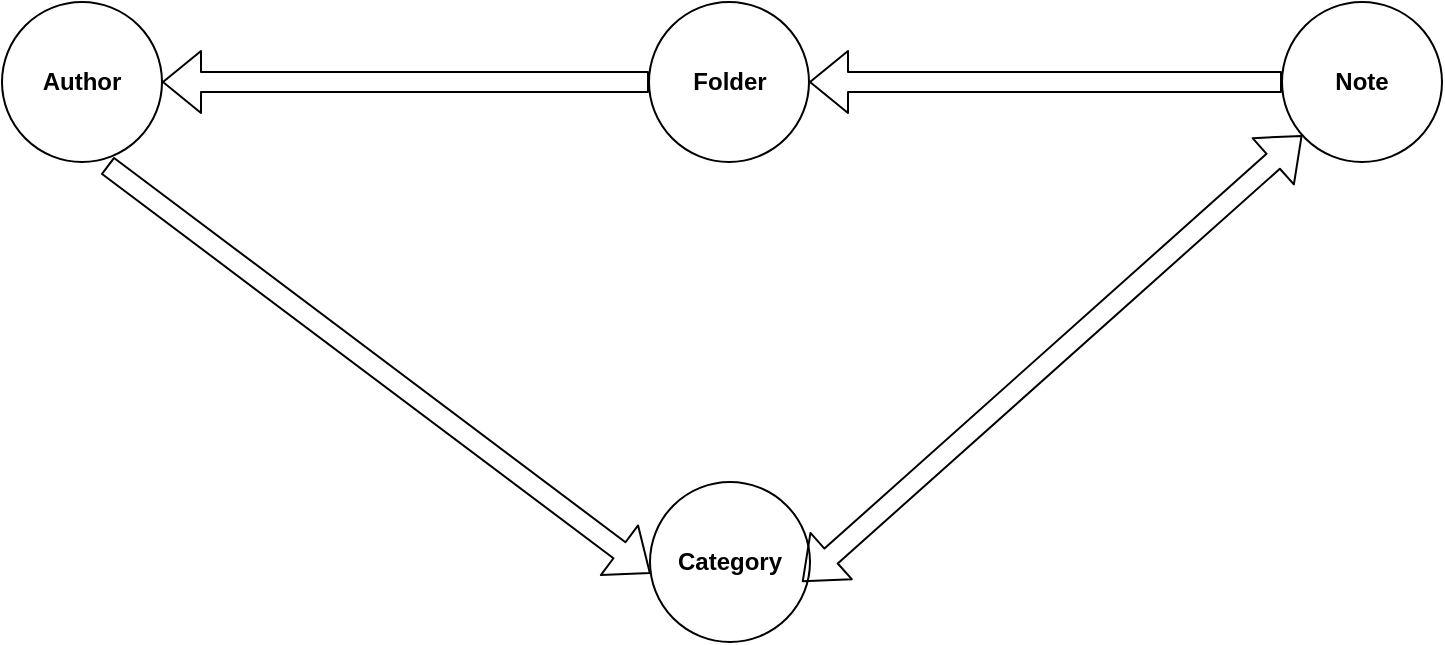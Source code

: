 <mxfile>
    <diagram id="dVKJ6rkIHex9XGCaOwKX" name="Page-1">
        <mxGraphModel dx="1349" dy="660" grid="1" gridSize="10" guides="1" tooltips="1" connect="1" arrows="1" fold="1" page="1" pageScale="1" pageWidth="827" pageHeight="1169" math="0" shadow="0">
            <root>
                <mxCell id="0"/>
                <mxCell id="1" parent="0"/>
                <mxCell id="10" value="" style="group" vertex="1" connectable="0" parent="1">
                    <mxGeometry x="374" y="290" width="80" height="80" as="geometry"/>
                </mxCell>
                <mxCell id="5" value="" style="ellipse;whiteSpace=wrap;html=1;" vertex="1" parent="10">
                    <mxGeometry width="80" height="80" as="geometry"/>
                </mxCell>
                <mxCell id="9" value="Category" style="text;html=1;strokeColor=none;fillColor=none;align=center;verticalAlign=middle;whiteSpace=wrap;rounded=0;fontStyle=1" vertex="1" parent="10">
                    <mxGeometry x="10" y="25" width="60" height="30" as="geometry"/>
                </mxCell>
                <mxCell id="11" value="" style="group" vertex="1" connectable="0" parent="1">
                    <mxGeometry x="373.5" y="50" width="80" height="80" as="geometry"/>
                </mxCell>
                <mxCell id="3" value="" style="ellipse;whiteSpace=wrap;html=1;" vertex="1" parent="11">
                    <mxGeometry width="80" height="80" as="geometry"/>
                </mxCell>
                <mxCell id="7" value="Folder" style="text;html=1;strokeColor=none;fillColor=none;align=center;verticalAlign=middle;whiteSpace=wrap;rounded=0;fontStyle=1" vertex="1" parent="11">
                    <mxGeometry x="10.5" y="25" width="60" height="30" as="geometry"/>
                </mxCell>
                <mxCell id="12" value="" style="group" vertex="1" connectable="0" parent="1">
                    <mxGeometry x="690" y="50" width="80" height="80" as="geometry"/>
                </mxCell>
                <mxCell id="4" value="" style="ellipse;whiteSpace=wrap;html=1;" vertex="1" parent="12">
                    <mxGeometry width="80" height="80" as="geometry"/>
                </mxCell>
                <mxCell id="8" value="Note" style="text;html=1;strokeColor=none;fillColor=none;align=center;verticalAlign=middle;whiteSpace=wrap;rounded=0;fontStyle=1" vertex="1" parent="12">
                    <mxGeometry x="10" y="25" width="60" height="30" as="geometry"/>
                </mxCell>
                <mxCell id="14" value="" style="group" vertex="1" connectable="0" parent="1">
                    <mxGeometry x="50" y="50" width="80" height="80" as="geometry"/>
                </mxCell>
                <mxCell id="2" value="" style="ellipse;whiteSpace=wrap;html=1;" vertex="1" parent="14">
                    <mxGeometry width="80" height="80" as="geometry"/>
                </mxCell>
                <mxCell id="6" value="Author" style="text;html=1;strokeColor=none;fillColor=none;align=center;verticalAlign=middle;whiteSpace=wrap;rounded=0;fontStyle=1" vertex="1" parent="14">
                    <mxGeometry x="10" y="25" width="60" height="30" as="geometry"/>
                </mxCell>
                <mxCell id="17" value="" style="shape=flexArrow;endArrow=classic;startArrow=classic;html=1;exitX=0.95;exitY=0.625;exitDx=0;exitDy=0;exitPerimeter=0;" edge="1" parent="1" source="5" target="4">
                    <mxGeometry width="100" height="100" relative="1" as="geometry">
                        <mxPoint x="520" y="280" as="sourcePoint"/>
                        <mxPoint x="620" y="180" as="targetPoint"/>
                        <Array as="points"/>
                    </mxGeometry>
                </mxCell>
                <mxCell id="18" value="" style="shape=flexArrow;endArrow=classic;html=1;exitX=0;exitY=0.5;exitDx=0;exitDy=0;entryX=1;entryY=0.5;entryDx=0;entryDy=0;" edge="1" parent="1" source="4" target="3">
                    <mxGeometry width="50" height="50" relative="1" as="geometry">
                        <mxPoint x="680" y="90" as="sourcePoint"/>
                        <mxPoint x="610" y="90" as="targetPoint"/>
                    </mxGeometry>
                </mxCell>
                <mxCell id="20" value="" style="shape=flexArrow;endArrow=classic;html=1;exitX=0;exitY=0.5;exitDx=0;exitDy=0;entryX=1;entryY=0.5;entryDx=0;entryDy=0;" edge="1" parent="1" source="3" target="2">
                    <mxGeometry width="50" height="50" relative="1" as="geometry">
                        <mxPoint x="340" y="89.58" as="sourcePoint"/>
                        <mxPoint x="270" y="89.58" as="targetPoint"/>
                    </mxGeometry>
                </mxCell>
                <mxCell id="21" value="" style="shape=flexArrow;endArrow=classic;html=1;entryX=0.004;entryY=0.573;entryDx=0;entryDy=0;entryPerimeter=0;exitX=0.658;exitY=1.021;exitDx=0;exitDy=0;exitPerimeter=0;" edge="1" parent="1" source="2" target="5">
                    <mxGeometry width="50" height="50" relative="1" as="geometry">
                        <mxPoint x="90" y="130" as="sourcePoint"/>
                        <mxPoint x="150" y="180" as="targetPoint"/>
                    </mxGeometry>
                </mxCell>
            </root>
        </mxGraphModel>
    </diagram>
</mxfile>